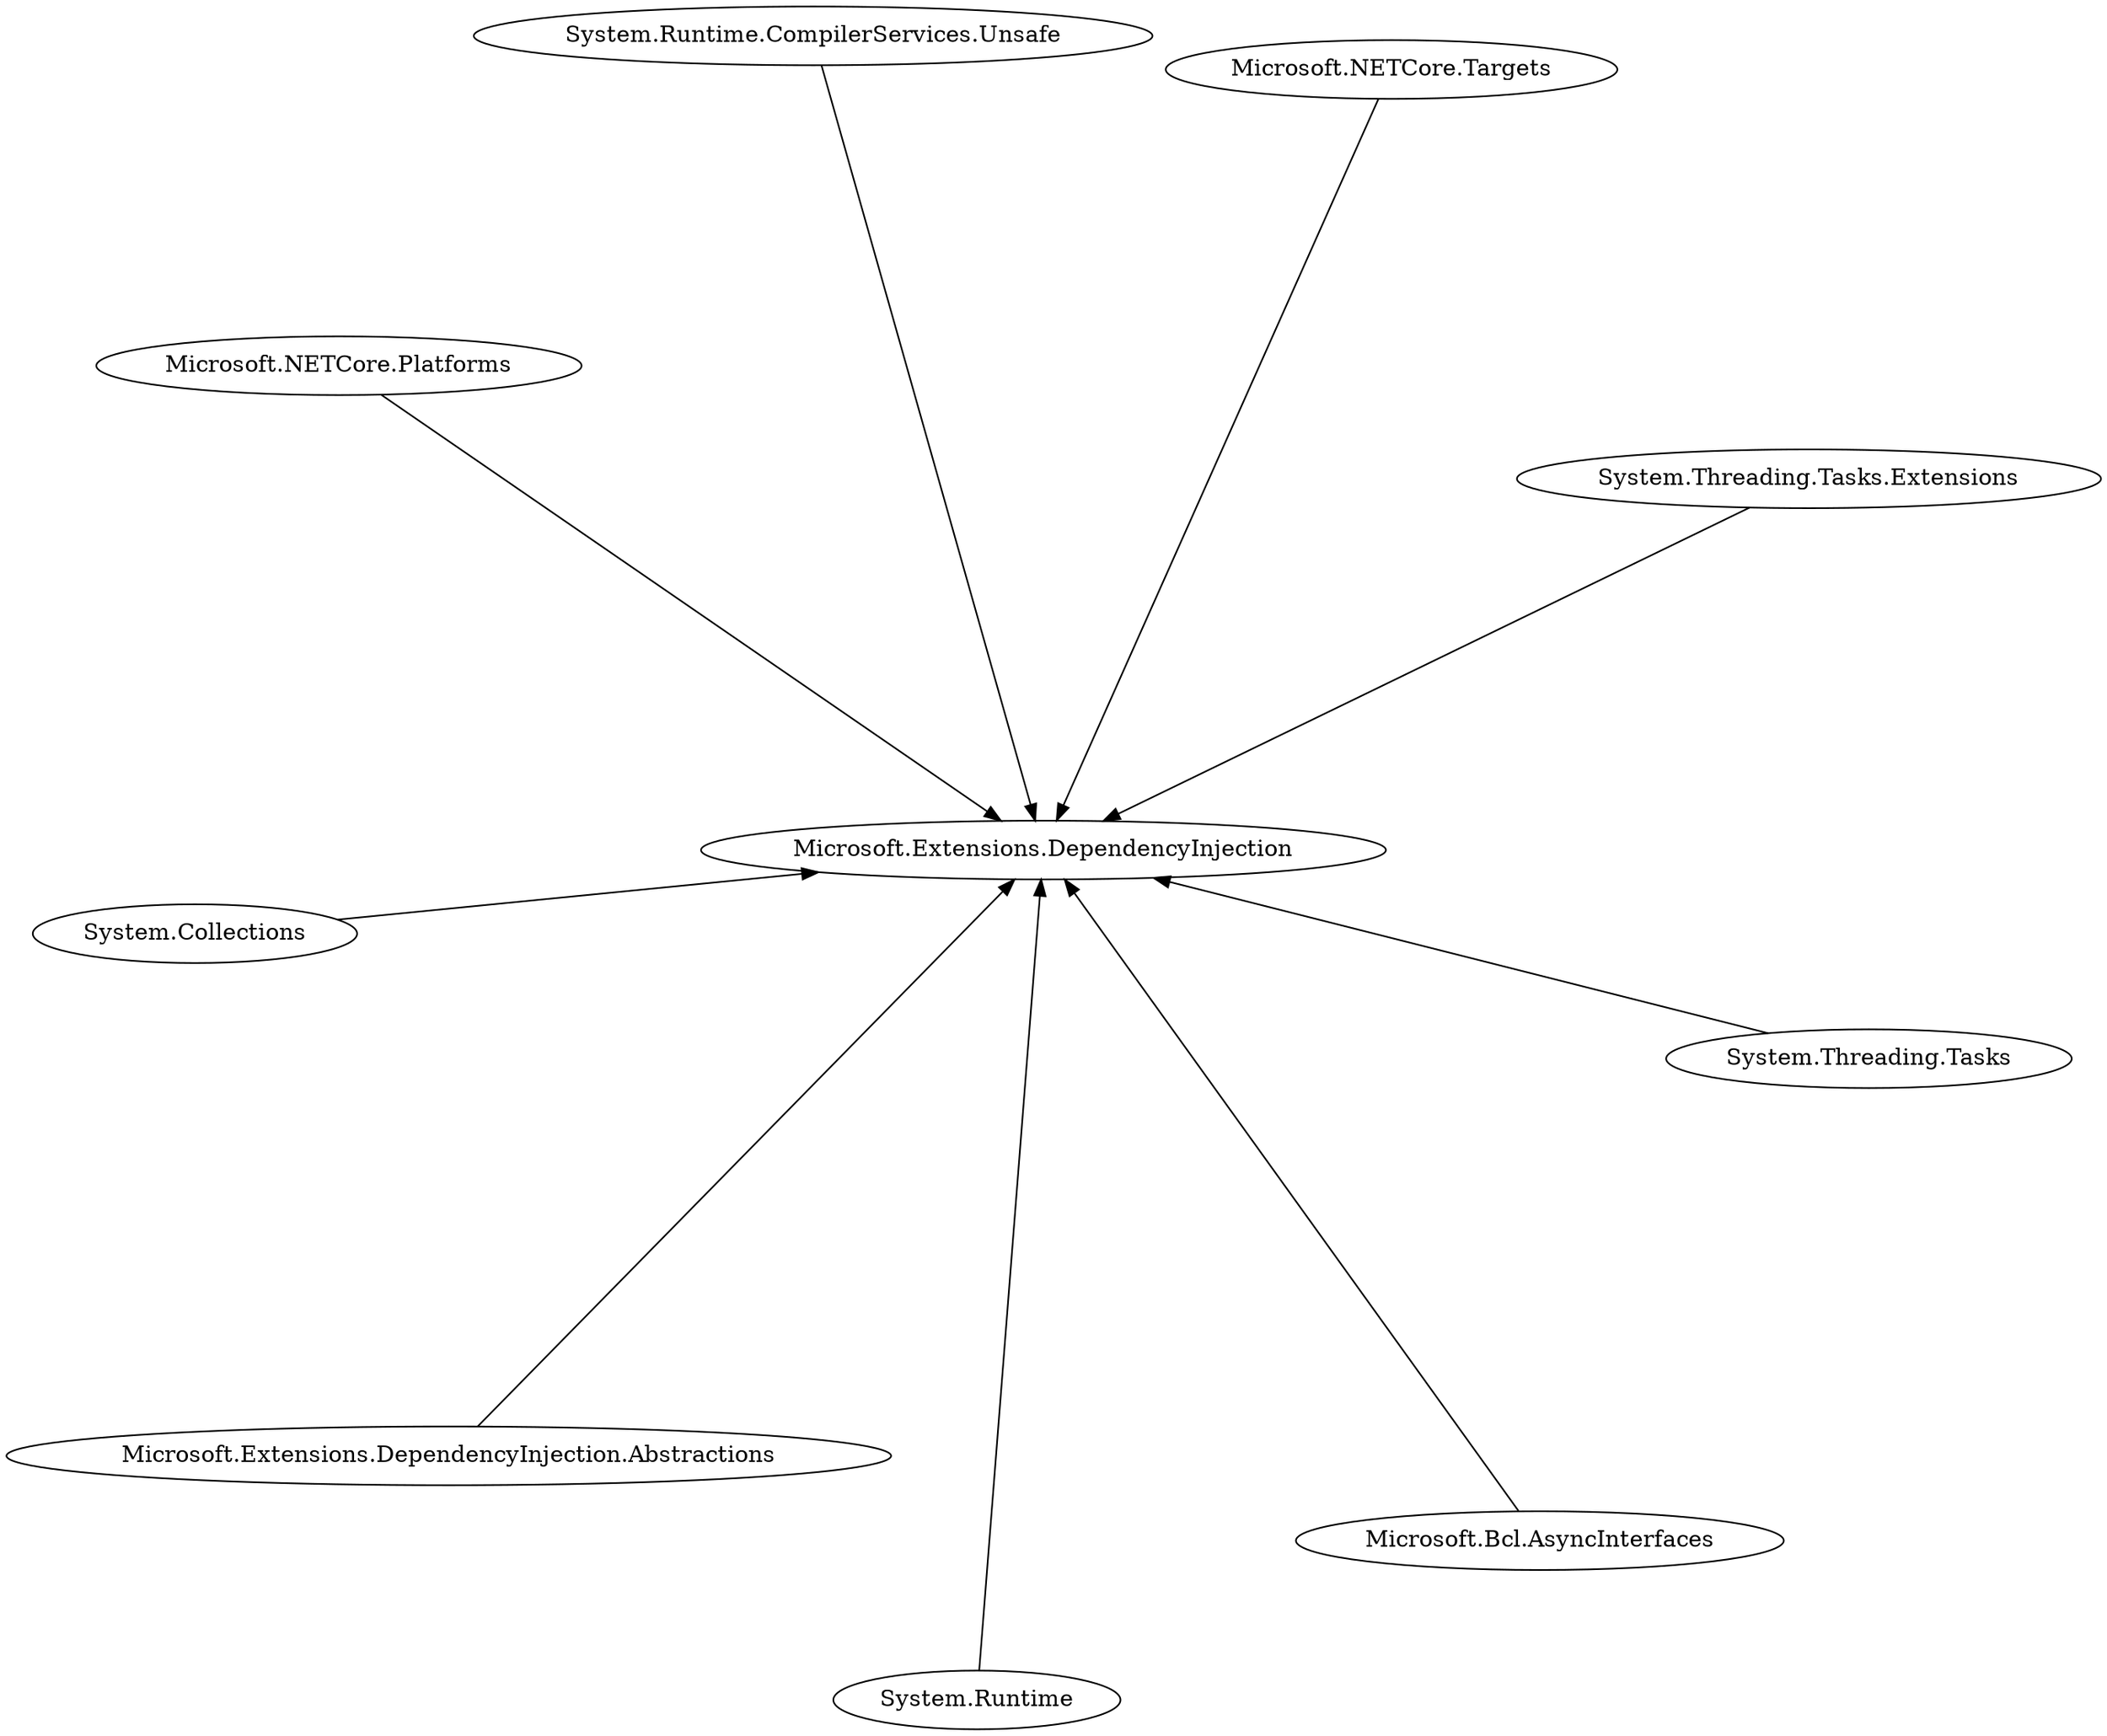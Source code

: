 digraph G {
    graph [layout=neato, overlap=false, splines=true];
    "Microsoft.Extensions.DependencyInjection"
    "System.Threading.Tasks.Extensions" -> "Microsoft.Extensions.DependencyInjection";
    "System.Runtime" -> "Microsoft.Extensions.DependencyInjection";
    "Microsoft.NETCore.Platforms" -> "Microsoft.Extensions.DependencyInjection";
    "Microsoft.NETCore.Targets" -> "Microsoft.Extensions.DependencyInjection";
    "System.Runtime.CompilerServices.Unsafe" -> "Microsoft.Extensions.DependencyInjection";
    "System.Collections" -> "Microsoft.Extensions.DependencyInjection";
    "System.Threading.Tasks" -> "Microsoft.Extensions.DependencyInjection";
    "Microsoft.Extensions.DependencyInjection.Abstractions" -> "Microsoft.Extensions.DependencyInjection";
    "Microsoft.Bcl.AsyncInterfaces" -> "Microsoft.Extensions.DependencyInjection";
}